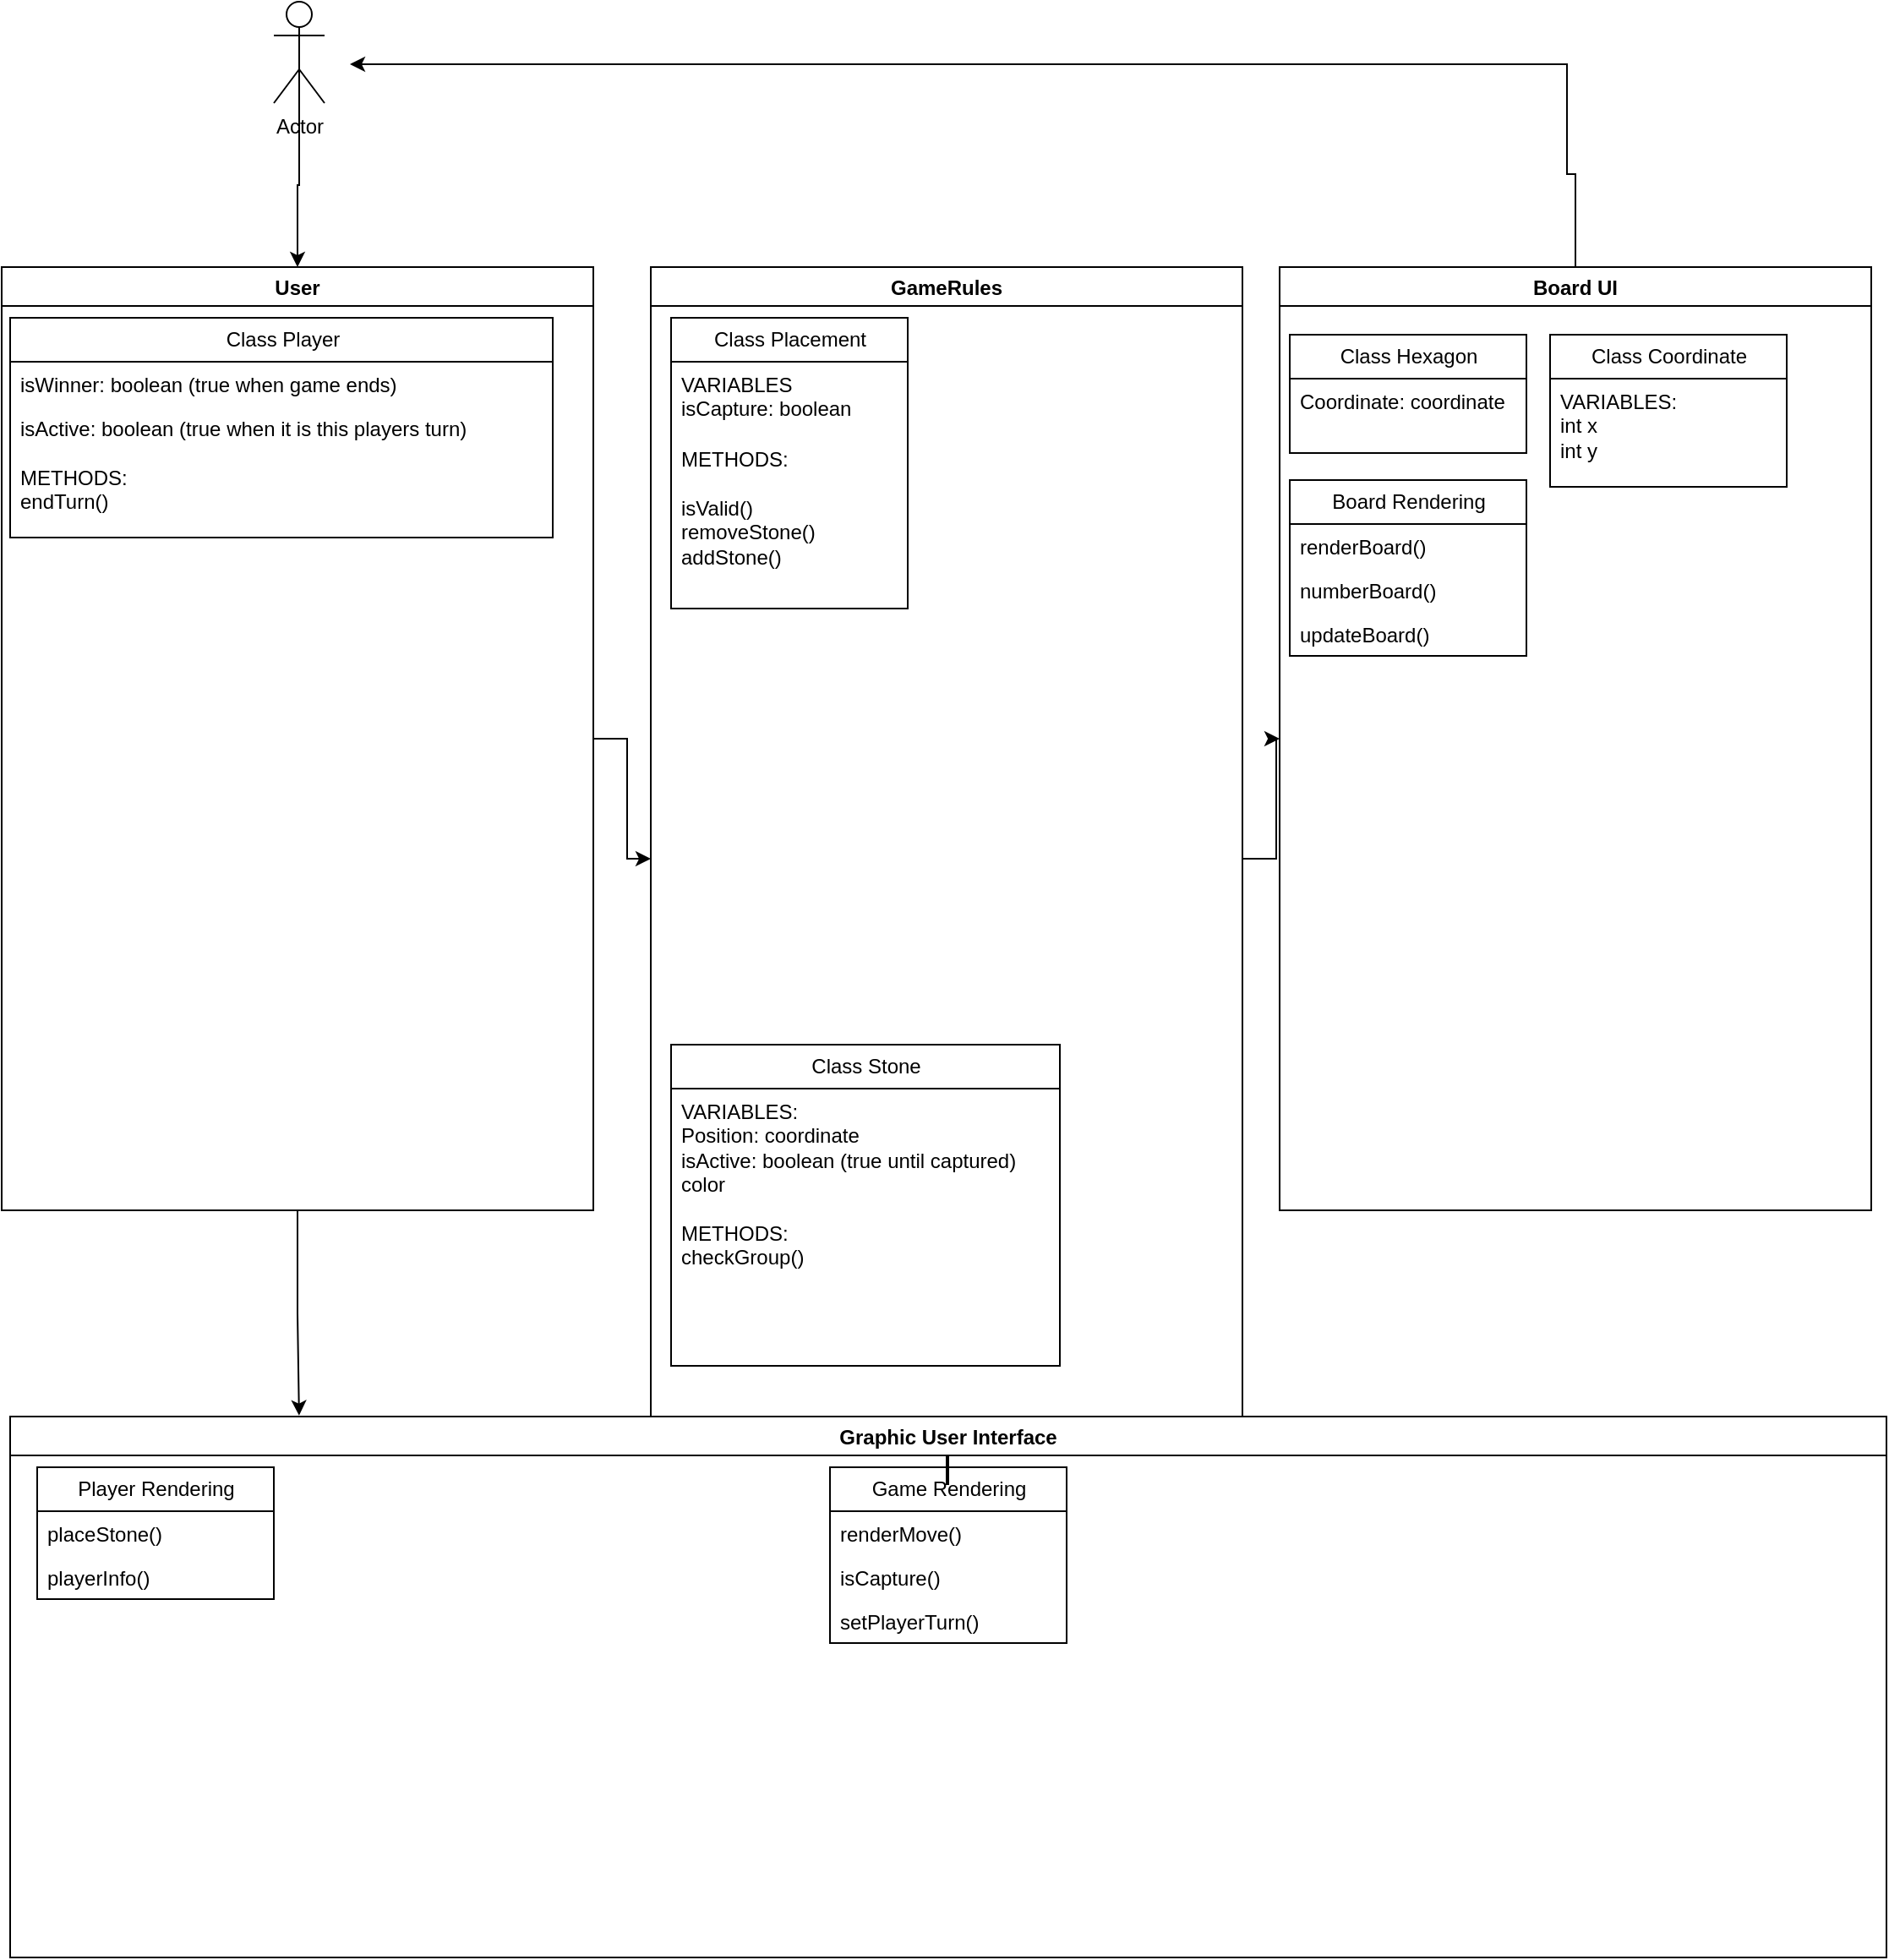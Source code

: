 <mxfile version="26.0.10">
  <diagram id="C5RBs43oDa-KdzZeNtuy" name="Page-1">
    <mxGraphModel dx="1224" dy="1601" grid="1" gridSize="10" guides="1" tooltips="1" connect="1" arrows="1" fold="1" page="1" pageScale="1" pageWidth="1169" pageHeight="827" math="0" shadow="0">
      <root>
        <mxCell id="WIyWlLk6GJQsqaUBKTNV-0" />
        <mxCell id="WIyWlLk6GJQsqaUBKTNV-1" parent="WIyWlLk6GJQsqaUBKTNV-0" />
        <mxCell id="kqOdI_GbfpD3FpPk4naM-48" value="" style="edgeStyle=orthogonalEdgeStyle;rounded=0;orthogonalLoop=1;jettySize=auto;html=1;" parent="WIyWlLk6GJQsqaUBKTNV-1" source="kqOdI_GbfpD3FpPk4naM-20" target="kqOdI_GbfpD3FpPk4naM-47" edge="1">
          <mxGeometry relative="1" as="geometry" />
        </mxCell>
        <mxCell id="kqOdI_GbfpD3FpPk4naM-55" style="edgeStyle=orthogonalEdgeStyle;rounded=0;orthogonalLoop=1;jettySize=auto;html=1;exitX=1;exitY=0.5;exitDx=0;exitDy=0;entryX=0;entryY=0.5;entryDx=0;entryDy=0;" parent="WIyWlLk6GJQsqaUBKTNV-1" source="kqOdI_GbfpD3FpPk4naM-20" target="kqOdI_GbfpD3FpPk4naM-22" edge="1">
          <mxGeometry relative="1" as="geometry" />
        </mxCell>
        <mxCell id="kqOdI_GbfpD3FpPk4naM-20" value="GameRules" style="swimlane;startSize=23;" parent="WIyWlLk6GJQsqaUBKTNV-1" vertex="1">
          <mxGeometry x="408" y="-670" width="350" height="700" as="geometry" />
        </mxCell>
        <mxCell id="kqOdI_GbfpD3FpPk4naM-73" value="Class Placement" style="swimlane;fontStyle=0;childLayout=stackLayout;horizontal=1;startSize=26;fillColor=none;horizontalStack=0;resizeParent=1;resizeParentMax=0;resizeLast=0;collapsible=1;marginBottom=0;html=1;" parent="kqOdI_GbfpD3FpPk4naM-20" vertex="1">
          <mxGeometry x="12" y="30" width="140" height="172" as="geometry">
            <mxRectangle x="12" y="30" width="130" height="30" as="alternateBounds" />
          </mxGeometry>
        </mxCell>
        <mxCell id="kqOdI_GbfpD3FpPk4naM-74" value="&lt;div&gt;VARIABLES&lt;/div&gt;&lt;div&gt;isCapture: boolean&lt;/div&gt;&lt;div&gt;&lt;br&gt;&lt;/div&gt;" style="text;strokeColor=none;fillColor=none;align=left;verticalAlign=top;spacingLeft=4;spacingRight=4;overflow=hidden;rotatable=0;points=[[0,0.5],[1,0.5]];portConstraint=eastwest;whiteSpace=wrap;html=1;" parent="kqOdI_GbfpD3FpPk4naM-73" vertex="1">
          <mxGeometry y="26" width="140" height="44" as="geometry" />
        </mxCell>
        <mxCell id="kqOdI_GbfpD3FpPk4naM-76" value="&lt;div&gt;METHODS:&lt;/div&gt;&lt;div&gt;&lt;br&gt;&lt;/div&gt;i&lt;span style=&quot;background-color: transparent; color: light-dark(rgb(0, 0, 0), rgb(255, 255, 255));&quot;&gt;sValid()&lt;/span&gt;&lt;div&gt;removeStone()&lt;/div&gt;&lt;div&gt;addStone()&lt;/div&gt;&lt;div&gt;&lt;br&gt;&lt;div&gt;&lt;div&gt;&lt;div&gt;&lt;br&gt;&lt;/div&gt;&lt;div&gt;&lt;br&gt;&lt;/div&gt;&lt;div&gt;&lt;br&gt;&lt;/div&gt;&lt;/div&gt;&lt;/div&gt;&lt;/div&gt;" style="text;strokeColor=none;fillColor=none;align=left;verticalAlign=top;spacingLeft=4;spacingRight=4;overflow=hidden;rotatable=0;points=[[0,0.5],[1,0.5]];portConstraint=eastwest;whiteSpace=wrap;html=1;" parent="kqOdI_GbfpD3FpPk4naM-73" vertex="1">
          <mxGeometry y="70" width="140" height="102" as="geometry" />
        </mxCell>
        <mxCell id="IKeAuI4-IgdpFIsU4fWA-3" value="" style="edgeStyle=orthogonalEdgeStyle;rounded=0;orthogonalLoop=1;jettySize=auto;html=1;" edge="1" parent="kqOdI_GbfpD3FpPk4naM-20">
          <mxGeometry relative="1" as="geometry">
            <mxPoint x="241" y="60" as="sourcePoint" />
            <mxPoint x="241" y="60" as="targetPoint" />
          </mxGeometry>
        </mxCell>
        <mxCell id="IKeAuI4-IgdpFIsU4fWA-21" value="Class Stone" style="swimlane;fontStyle=0;childLayout=stackLayout;horizontal=1;startSize=26;fillColor=none;horizontalStack=0;resizeParent=1;resizeParentMax=0;resizeLast=0;collapsible=1;marginBottom=0;html=1;" vertex="1" parent="kqOdI_GbfpD3FpPk4naM-20">
          <mxGeometry x="12" y="460" width="230" height="190" as="geometry">
            <mxRectangle x="12" y="30" width="130" height="30" as="alternateBounds" />
          </mxGeometry>
        </mxCell>
        <mxCell id="IKeAuI4-IgdpFIsU4fWA-22" value="&lt;div&gt;VARIABLES:&lt;/div&gt;&lt;div&gt;Position: coordinate&lt;/div&gt;&lt;div&gt;isActive: boolean (true until captured)&lt;/div&gt;&lt;div&gt;color&lt;/div&gt;&lt;div&gt;&lt;br&gt;&lt;/div&gt;&lt;div&gt;METHODS:&lt;/div&gt;&lt;div&gt;checkGroup()&lt;/div&gt;&lt;div&gt;&lt;br&gt;&lt;/div&gt;" style="text;strokeColor=none;fillColor=none;align=left;verticalAlign=top;spacingLeft=4;spacingRight=4;overflow=hidden;rotatable=0;points=[[0,0.5],[1,0.5]];portConstraint=eastwest;whiteSpace=wrap;html=1;" vertex="1" parent="IKeAuI4-IgdpFIsU4fWA-21">
          <mxGeometry y="26" width="230" height="164" as="geometry" />
        </mxCell>
        <mxCell id="IKeAuI4-IgdpFIsU4fWA-31" style="edgeStyle=orthogonalEdgeStyle;rounded=0;orthogonalLoop=1;jettySize=auto;html=1;" edge="1" parent="WIyWlLk6GJQsqaUBKTNV-1" source="kqOdI_GbfpD3FpPk4naM-22">
          <mxGeometry relative="1" as="geometry">
            <mxPoint x="230" y="-790" as="targetPoint" />
            <Array as="points">
              <mxPoint x="955" y="-725" />
              <mxPoint x="950" y="-725" />
              <mxPoint x="950" y="-790" />
            </Array>
          </mxGeometry>
        </mxCell>
        <mxCell id="kqOdI_GbfpD3FpPk4naM-22" value="Board UI" style="swimlane;" parent="WIyWlLk6GJQsqaUBKTNV-1" vertex="1">
          <mxGeometry x="780" y="-670" width="350" height="558" as="geometry" />
        </mxCell>
        <mxCell id="IKeAuI4-IgdpFIsU4fWA-18" value="Class Hexagon" style="swimlane;fontStyle=0;childLayout=stackLayout;horizontal=1;startSize=26;fillColor=none;horizontalStack=0;resizeParent=1;resizeParentMax=0;resizeLast=0;collapsible=1;marginBottom=0;html=1;" vertex="1" parent="kqOdI_GbfpD3FpPk4naM-22">
          <mxGeometry x="6" y="40" width="140" height="70" as="geometry">
            <mxRectangle x="12" y="30" width="130" height="30" as="alternateBounds" />
          </mxGeometry>
        </mxCell>
        <mxCell id="IKeAuI4-IgdpFIsU4fWA-19" value="&lt;div&gt;&lt;span style=&quot;background-color: transparent; color: light-dark(rgb(0, 0, 0), rgb(255, 255, 255));&quot;&gt;Coordinate: coordinate&lt;/span&gt;&lt;/div&gt;" style="text;strokeColor=none;fillColor=none;align=left;verticalAlign=top;spacingLeft=4;spacingRight=4;overflow=hidden;rotatable=0;points=[[0,0.5],[1,0.5]];portConstraint=eastwest;whiteSpace=wrap;html=1;" vertex="1" parent="IKeAuI4-IgdpFIsU4fWA-18">
          <mxGeometry y="26" width="140" height="44" as="geometry" />
        </mxCell>
        <mxCell id="IKeAuI4-IgdpFIsU4fWA-24" value="Class Coordinate" style="swimlane;fontStyle=0;childLayout=stackLayout;horizontal=1;startSize=26;fillColor=none;horizontalStack=0;resizeParent=1;resizeParentMax=0;resizeLast=0;collapsible=1;marginBottom=0;html=1;" vertex="1" parent="kqOdI_GbfpD3FpPk4naM-22">
          <mxGeometry x="160" y="40" width="140" height="90" as="geometry">
            <mxRectangle x="12" y="30" width="130" height="30" as="alternateBounds" />
          </mxGeometry>
        </mxCell>
        <mxCell id="IKeAuI4-IgdpFIsU4fWA-25" value="&lt;div&gt;VARIABLES:&lt;/div&gt;&lt;div&gt;int x&lt;/div&gt;&lt;div&gt;int y&lt;/div&gt;&lt;div&gt;&lt;br&gt;&lt;/div&gt;" style="text;strokeColor=none;fillColor=none;align=left;verticalAlign=top;spacingLeft=4;spacingRight=4;overflow=hidden;rotatable=0;points=[[0,0.5],[1,0.5]];portConstraint=eastwest;whiteSpace=wrap;html=1;" vertex="1" parent="IKeAuI4-IgdpFIsU4fWA-24">
          <mxGeometry y="26" width="140" height="64" as="geometry" />
        </mxCell>
        <mxCell id="kqOdI_GbfpD3FpPk4naM-65" value="Board Rendering" style="swimlane;fontStyle=0;childLayout=stackLayout;horizontal=1;startSize=26;fillColor=none;horizontalStack=0;resizeParent=1;resizeParentMax=0;resizeLast=0;collapsible=1;marginBottom=0;html=1;" parent="kqOdI_GbfpD3FpPk4naM-22" vertex="1">
          <mxGeometry x="6" y="126" width="140" height="104" as="geometry" />
        </mxCell>
        <mxCell id="kqOdI_GbfpD3FpPk4naM-66" value="renderBoard()" style="text;strokeColor=none;fillColor=none;align=left;verticalAlign=top;spacingLeft=4;spacingRight=4;overflow=hidden;rotatable=0;points=[[0,0.5],[1,0.5]];portConstraint=eastwest;whiteSpace=wrap;html=1;" parent="kqOdI_GbfpD3FpPk4naM-65" vertex="1">
          <mxGeometry y="26" width="140" height="26" as="geometry" />
        </mxCell>
        <mxCell id="kqOdI_GbfpD3FpPk4naM-67" value="numberBoard()" style="text;strokeColor=none;fillColor=none;align=left;verticalAlign=top;spacingLeft=4;spacingRight=4;overflow=hidden;rotatable=0;points=[[0,0.5],[1,0.5]];portConstraint=eastwest;whiteSpace=wrap;html=1;" parent="kqOdI_GbfpD3FpPk4naM-65" vertex="1">
          <mxGeometry y="52" width="140" height="26" as="geometry" />
        </mxCell>
        <mxCell id="kqOdI_GbfpD3FpPk4naM-68" value="updateBoard()" style="text;strokeColor=none;fillColor=none;align=left;verticalAlign=top;spacingLeft=4;spacingRight=4;overflow=hidden;rotatable=0;points=[[0,0.5],[1,0.5]];portConstraint=eastwest;whiteSpace=wrap;html=1;" parent="kqOdI_GbfpD3FpPk4naM-65" vertex="1">
          <mxGeometry y="78" width="140" height="26" as="geometry" />
        </mxCell>
        <mxCell id="kqOdI_GbfpD3FpPk4naM-54" style="edgeStyle=orthogonalEdgeStyle;rounded=0;orthogonalLoop=1;jettySize=auto;html=1;exitX=1;exitY=0.5;exitDx=0;exitDy=0;entryX=0;entryY=0.5;entryDx=0;entryDy=0;" parent="WIyWlLk6GJQsqaUBKTNV-1" source="kqOdI_GbfpD3FpPk4naM-24" target="kqOdI_GbfpD3FpPk4naM-20" edge="1">
          <mxGeometry relative="1" as="geometry" />
        </mxCell>
        <mxCell id="kqOdI_GbfpD3FpPk4naM-24" value="User" style="swimlane;" parent="WIyWlLk6GJQsqaUBKTNV-1" vertex="1">
          <mxGeometry x="24" y="-670" width="350" height="558" as="geometry" />
        </mxCell>
        <mxCell id="kqOdI_GbfpD3FpPk4naM-53" style="edgeStyle=orthogonalEdgeStyle;rounded=0;orthogonalLoop=1;jettySize=auto;html=1;exitX=0.5;exitY=0.5;exitDx=0;exitDy=0;exitPerimeter=0;entryX=0.5;entryY=0;entryDx=0;entryDy=0;" parent="WIyWlLk6GJQsqaUBKTNV-1" source="kqOdI_GbfpD3FpPk4naM-28" target="kqOdI_GbfpD3FpPk4naM-24" edge="1">
          <mxGeometry relative="1" as="geometry" />
        </mxCell>
        <mxCell id="kqOdI_GbfpD3FpPk4naM-28" value="Actor" style="shape=umlActor;verticalLabelPosition=bottom;verticalAlign=top;html=1;outlineConnect=0;" parent="WIyWlLk6GJQsqaUBKTNV-1" vertex="1">
          <mxGeometry x="185" y="-827" width="30" height="60" as="geometry" />
        </mxCell>
        <mxCell id="kqOdI_GbfpD3FpPk4naM-47" value="Graphic User Interface" style="swimlane;" parent="WIyWlLk6GJQsqaUBKTNV-1" vertex="1">
          <mxGeometry x="29" y="10" width="1110" height="320" as="geometry" />
        </mxCell>
        <mxCell id="kqOdI_GbfpD3FpPk4naM-56" value="Player Rendering" style="swimlane;fontStyle=0;childLayout=stackLayout;horizontal=1;startSize=26;fillColor=none;horizontalStack=0;resizeParent=1;resizeParentMax=0;resizeLast=0;collapsible=1;marginBottom=0;html=1;" parent="WIyWlLk6GJQsqaUBKTNV-1" vertex="1">
          <mxGeometry x="45" y="40" width="140" height="78" as="geometry" />
        </mxCell>
        <mxCell id="kqOdI_GbfpD3FpPk4naM-57" value="placeStone()" style="text;strokeColor=none;fillColor=none;align=left;verticalAlign=top;spacingLeft=4;spacingRight=4;overflow=hidden;rotatable=0;points=[[0,0.5],[1,0.5]];portConstraint=eastwest;whiteSpace=wrap;html=1;" parent="kqOdI_GbfpD3FpPk4naM-56" vertex="1">
          <mxGeometry y="26" width="140" height="26" as="geometry" />
        </mxCell>
        <mxCell id="kqOdI_GbfpD3FpPk4naM-59" value="playerInfo()" style="text;strokeColor=none;fillColor=none;align=left;verticalAlign=top;spacingLeft=4;spacingRight=4;overflow=hidden;rotatable=0;points=[[0,0.5],[1,0.5]];portConstraint=eastwest;whiteSpace=wrap;html=1;" parent="kqOdI_GbfpD3FpPk4naM-56" vertex="1">
          <mxGeometry y="52" width="140" height="26" as="geometry" />
        </mxCell>
        <mxCell id="kqOdI_GbfpD3FpPk4naM-60" style="edgeStyle=orthogonalEdgeStyle;rounded=0;orthogonalLoop=1;jettySize=auto;html=1;exitX=0.5;exitY=1;exitDx=0;exitDy=0;entryX=0.154;entryY=-0.002;entryDx=0;entryDy=0;entryPerimeter=0;" parent="WIyWlLk6GJQsqaUBKTNV-1" source="kqOdI_GbfpD3FpPk4naM-24" target="kqOdI_GbfpD3FpPk4naM-47" edge="1">
          <mxGeometry relative="1" as="geometry" />
        </mxCell>
        <mxCell id="kqOdI_GbfpD3FpPk4naM-61" value="Game Rendering" style="swimlane;fontStyle=0;childLayout=stackLayout;horizontal=1;startSize=26;fillColor=none;horizontalStack=0;resizeParent=1;resizeParentMax=0;resizeLast=0;collapsible=1;marginBottom=0;html=1;" parent="WIyWlLk6GJQsqaUBKTNV-1" vertex="1">
          <mxGeometry x="514" y="40" width="140" height="104" as="geometry" />
        </mxCell>
        <mxCell id="kqOdI_GbfpD3FpPk4naM-62" value="renderMove()" style="text;strokeColor=none;fillColor=none;align=left;verticalAlign=top;spacingLeft=4;spacingRight=4;overflow=hidden;rotatable=0;points=[[0,0.5],[1,0.5]];portConstraint=eastwest;whiteSpace=wrap;html=1;" parent="kqOdI_GbfpD3FpPk4naM-61" vertex="1">
          <mxGeometry y="26" width="140" height="26" as="geometry" />
        </mxCell>
        <mxCell id="kqOdI_GbfpD3FpPk4naM-63" value="isCapture()" style="text;strokeColor=none;fillColor=none;align=left;verticalAlign=top;spacingLeft=4;spacingRight=4;overflow=hidden;rotatable=0;points=[[0,0.5],[1,0.5]];portConstraint=eastwest;whiteSpace=wrap;html=1;" parent="kqOdI_GbfpD3FpPk4naM-61" vertex="1">
          <mxGeometry y="52" width="140" height="26" as="geometry" />
        </mxCell>
        <mxCell id="kqOdI_GbfpD3FpPk4naM-64" value="setPlayerTurn()" style="text;strokeColor=none;fillColor=none;align=left;verticalAlign=top;spacingLeft=4;spacingRight=4;overflow=hidden;rotatable=0;points=[[0,0.5],[1,0.5]];portConstraint=eastwest;whiteSpace=wrap;html=1;" parent="kqOdI_GbfpD3FpPk4naM-61" vertex="1">
          <mxGeometry y="78" width="140" height="26" as="geometry" />
        </mxCell>
        <mxCell id="kqOdI_GbfpD3FpPk4naM-69" value="Class Player" style="swimlane;fontStyle=0;childLayout=stackLayout;horizontal=1;startSize=26;fillColor=none;horizontalStack=0;resizeParent=1;resizeParentMax=0;resizeLast=0;collapsible=1;marginBottom=0;html=1;" parent="WIyWlLk6GJQsqaUBKTNV-1" vertex="1">
          <mxGeometry x="29" y="-640" width="321" height="130" as="geometry">
            <mxRectangle x="29" y="-640" width="110" height="30" as="alternateBounds" />
          </mxGeometry>
        </mxCell>
        <mxCell id="kqOdI_GbfpD3FpPk4naM-70" value="isWinner: boolean (true when game ends)" style="text;strokeColor=none;fillColor=none;align=left;verticalAlign=top;spacingLeft=4;spacingRight=4;overflow=hidden;rotatable=0;points=[[0,0.5],[1,0.5]];portConstraint=eastwest;whiteSpace=wrap;html=1;" parent="kqOdI_GbfpD3FpPk4naM-69" vertex="1">
          <mxGeometry y="26" width="321" height="26" as="geometry" />
        </mxCell>
        <mxCell id="kqOdI_GbfpD3FpPk4naM-71" value="isActive: boolean (true when it is this players turn)&lt;div&gt;&lt;br&gt;&lt;/div&gt;&lt;div&gt;METHODS:&lt;/div&gt;&lt;div&gt;endTurn()&lt;/div&gt;&lt;div&gt;&lt;br&gt;&lt;/div&gt;" style="text;strokeColor=none;fillColor=none;align=left;verticalAlign=top;spacingLeft=4;spacingRight=4;overflow=hidden;rotatable=0;points=[[0,0.5],[1,0.5]];portConstraint=eastwest;whiteSpace=wrap;html=1;" parent="kqOdI_GbfpD3FpPk4naM-69" vertex="1">
          <mxGeometry y="52" width="321" height="78" as="geometry" />
        </mxCell>
      </root>
    </mxGraphModel>
  </diagram>
</mxfile>
